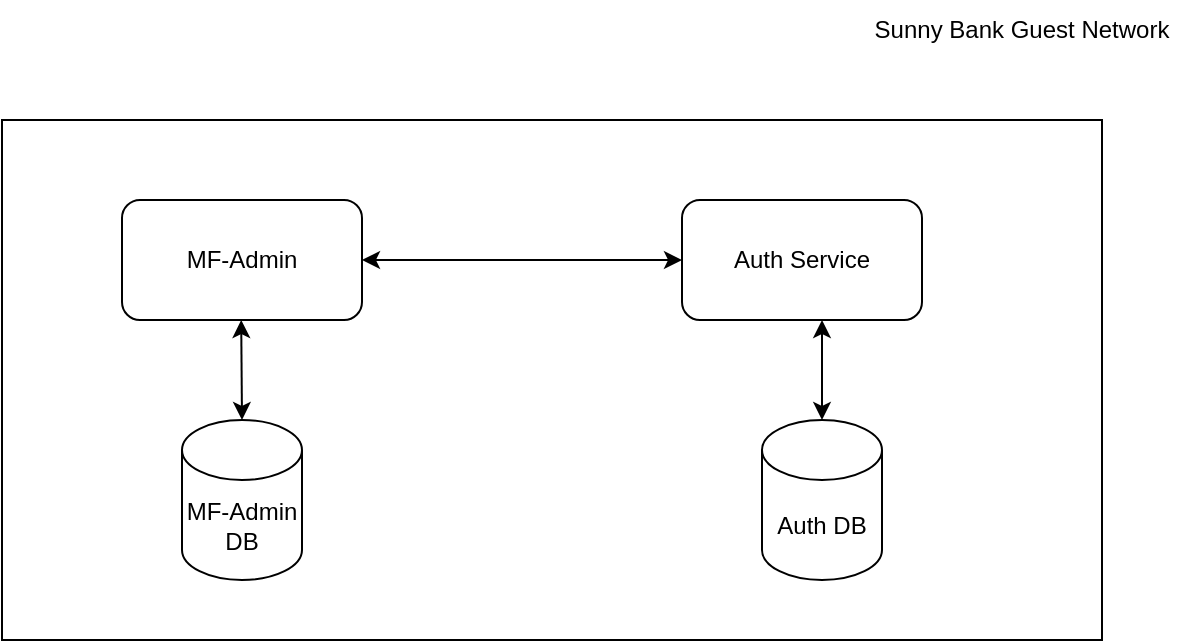 <mxfile version="23.1.5" type="github">
  <diagram name="第1頁" id="1wklVr72N6ZmMu-Cdv6m">
    <mxGraphModel dx="1199" dy="546" grid="1" gridSize="10" guides="1" tooltips="1" connect="1" arrows="1" fold="1" page="1" pageScale="1" pageWidth="827" pageHeight="1169" math="0" shadow="0">
      <root>
        <mxCell id="0" />
        <mxCell id="1" parent="0" />
        <mxCell id="8QyEa9IOrjfCE1RIOH5n-1" value="" style="rounded=0;whiteSpace=wrap;html=1;" vertex="1" parent="1">
          <mxGeometry x="80" y="80" width="550" height="260" as="geometry" />
        </mxCell>
        <mxCell id="8QyEa9IOrjfCE1RIOH5n-2" value="Sunny Bank Guest Network" style="text;html=1;align=center;verticalAlign=middle;whiteSpace=wrap;rounded=0;" vertex="1" parent="1">
          <mxGeometry x="510" y="20" width="160" height="30" as="geometry" />
        </mxCell>
        <mxCell id="8QyEa9IOrjfCE1RIOH5n-3" value="MF-Admin" style="rounded=1;whiteSpace=wrap;html=1;" vertex="1" parent="1">
          <mxGeometry x="140" y="120" width="120" height="60" as="geometry" />
        </mxCell>
        <mxCell id="8QyEa9IOrjfCE1RIOH5n-4" value="Auth Service" style="rounded=1;whiteSpace=wrap;html=1;" vertex="1" parent="1">
          <mxGeometry x="420" y="120" width="120" height="60" as="geometry" />
        </mxCell>
        <mxCell id="8QyEa9IOrjfCE1RIOH5n-6" value="MF-Admin DB" style="shape=cylinder3;whiteSpace=wrap;html=1;boundedLbl=1;backgroundOutline=1;size=15;" vertex="1" parent="1">
          <mxGeometry x="170" y="230" width="60" height="80" as="geometry" />
        </mxCell>
        <mxCell id="8QyEa9IOrjfCE1RIOH5n-7" value="Auth DB" style="shape=cylinder3;whiteSpace=wrap;html=1;boundedLbl=1;backgroundOutline=1;size=15;" vertex="1" parent="1">
          <mxGeometry x="460" y="230" width="60" height="80" as="geometry" />
        </mxCell>
        <mxCell id="8QyEa9IOrjfCE1RIOH5n-8" value="" style="endArrow=classic;startArrow=classic;html=1;rounded=0;" edge="1" parent="1" source="8QyEa9IOrjfCE1RIOH5n-7">
          <mxGeometry width="50" height="50" relative="1" as="geometry">
            <mxPoint x="440" y="230" as="sourcePoint" />
            <mxPoint x="490" y="180" as="targetPoint" />
          </mxGeometry>
        </mxCell>
        <mxCell id="8QyEa9IOrjfCE1RIOH5n-9" value="" style="endArrow=classic;startArrow=classic;html=1;rounded=0;exitX=0.5;exitY=0;exitDx=0;exitDy=0;exitPerimeter=0;" edge="1" parent="1" source="8QyEa9IOrjfCE1RIOH5n-6">
          <mxGeometry width="50" height="50" relative="1" as="geometry">
            <mxPoint x="199.6" y="230" as="sourcePoint" />
            <mxPoint x="199.6" y="180" as="targetPoint" />
          </mxGeometry>
        </mxCell>
        <mxCell id="8QyEa9IOrjfCE1RIOH5n-11" value="" style="endArrow=classic;startArrow=classic;html=1;rounded=0;exitX=1;exitY=0.5;exitDx=0;exitDy=0;entryX=0;entryY=0.5;entryDx=0;entryDy=0;" edge="1" parent="1" source="8QyEa9IOrjfCE1RIOH5n-3" target="8QyEa9IOrjfCE1RIOH5n-4">
          <mxGeometry width="50" height="50" relative="1" as="geometry">
            <mxPoint x="280" y="180" as="sourcePoint" />
            <mxPoint x="330" y="130" as="targetPoint" />
          </mxGeometry>
        </mxCell>
      </root>
    </mxGraphModel>
  </diagram>
</mxfile>
